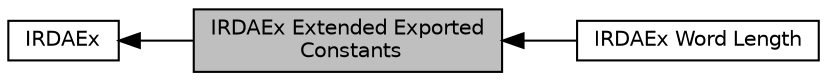digraph "IRDAEx Extended Exported Constants"
{
  edge [fontname="Helvetica",fontsize="10",labelfontname="Helvetica",labelfontsize="10"];
  node [fontname="Helvetica",fontsize="10",shape=record];
  rankdir=LR;
  Node1 [label="IRDAEx",height=0.2,width=0.4,color="black", fillcolor="white", style="filled",URL="$group___i_r_d_a_ex.html"];
  Node2 [label="IRDAEx Word Length",height=0.2,width=0.4,color="black", fillcolor="white", style="filled",URL="$group___i_r_d_a_ex___word___length.html"];
  Node0 [label="IRDAEx Extended Exported\l Constants",height=0.2,width=0.4,color="black", fillcolor="grey75", style="filled", fontcolor="black"];
  Node1->Node0 [shape=plaintext, dir="back", style="solid"];
  Node0->Node2 [shape=plaintext, dir="back", style="solid"];
}
